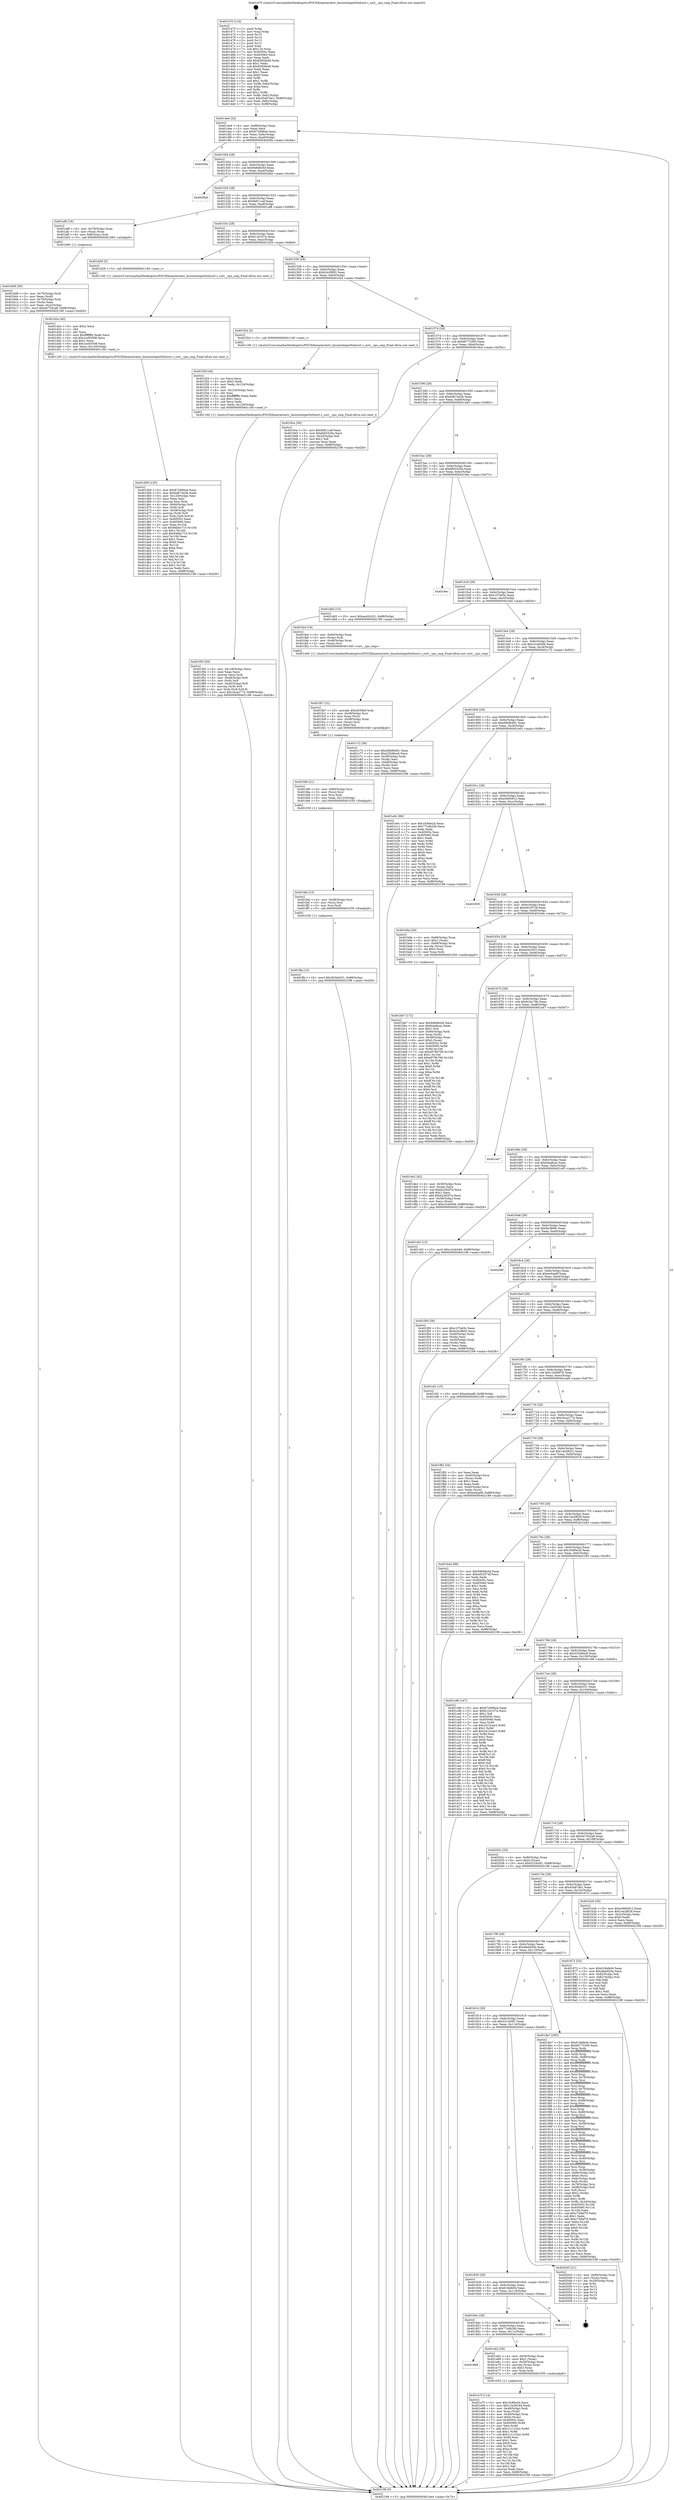 digraph "0x401470" {
  label = "0x401470 (/mnt/c/Users/mathe/Desktop/tcc/POCII/binaries/extr_linuxtoolsperfutilsort.c_sort__cpu_cmp_Final-ollvm.out::main(0))"
  labelloc = "t"
  node[shape=record]

  Entry [label="",width=0.3,height=0.3,shape=circle,fillcolor=black,style=filled]
  "0x4014e4" [label="{
     0x4014e4 [32]\l
     | [instrs]\l
     &nbsp;&nbsp;0x4014e4 \<+6\>: mov -0x88(%rbp),%eax\l
     &nbsp;&nbsp;0x4014ea \<+2\>: mov %eax,%ecx\l
     &nbsp;&nbsp;0x4014ec \<+6\>: sub $0x872896a4,%ecx\l
     &nbsp;&nbsp;0x4014f2 \<+6\>: mov %eax,-0x9c(%rbp)\l
     &nbsp;&nbsp;0x4014f8 \<+6\>: mov %ecx,-0xa0(%rbp)\l
     &nbsp;&nbsp;0x4014fe \<+6\>: je 00000000004020fa \<main+0xc8a\>\l
  }"]
  "0x4020fa" [label="{
     0x4020fa\l
  }", style=dashed]
  "0x401504" [label="{
     0x401504 [28]\l
     | [instrs]\l
     &nbsp;&nbsp;0x401504 \<+5\>: jmp 0000000000401509 \<main+0x99\>\l
     &nbsp;&nbsp;0x401509 \<+6\>: mov -0x9c(%rbp),%eax\l
     &nbsp;&nbsp;0x40150f \<+5\>: sub $0x94848c0d,%eax\l
     &nbsp;&nbsp;0x401514 \<+6\>: mov %eax,-0xa4(%rbp)\l
     &nbsp;&nbsp;0x40151a \<+6\>: je 00000000004020bd \<main+0xc4d\>\l
  }"]
  Exit [label="",width=0.3,height=0.3,shape=circle,fillcolor=black,style=filled,peripheries=2]
  "0x4020bd" [label="{
     0x4020bd\l
  }", style=dashed]
  "0x401520" [label="{
     0x401520 [28]\l
     | [instrs]\l
     &nbsp;&nbsp;0x401520 \<+5\>: jmp 0000000000401525 \<main+0xb5\>\l
     &nbsp;&nbsp;0x401525 \<+6\>: mov -0x9c(%rbp),%eax\l
     &nbsp;&nbsp;0x40152b \<+5\>: sub $0x9df11cef,%eax\l
     &nbsp;&nbsp;0x401530 \<+6\>: mov %eax,-0xa8(%rbp)\l
     &nbsp;&nbsp;0x401536 \<+6\>: je 0000000000401af8 \<main+0x688\>\l
  }"]
  "0x401ffa" [label="{
     0x401ffa [15]\l
     | [instrs]\l
     &nbsp;&nbsp;0x401ffa \<+10\>: movl $0x3b3eb331,-0x88(%rbp)\l
     &nbsp;&nbsp;0x402004 \<+5\>: jmp 0000000000402198 \<main+0xd28\>\l
  }"]
  "0x401af8" [label="{
     0x401af8 [16]\l
     | [instrs]\l
     &nbsp;&nbsp;0x401af8 \<+4\>: mov -0x78(%rbp),%rax\l
     &nbsp;&nbsp;0x401afc \<+3\>: mov (%rax),%rax\l
     &nbsp;&nbsp;0x401aff \<+4\>: mov 0x8(%rax),%rdi\l
     &nbsp;&nbsp;0x401b03 \<+5\>: call 0000000000401060 \<atoi@plt\>\l
     | [calls]\l
     &nbsp;&nbsp;0x401060 \{1\} (unknown)\l
  }"]
  "0x40153c" [label="{
     0x40153c [28]\l
     | [instrs]\l
     &nbsp;&nbsp;0x40153c \<+5\>: jmp 0000000000401541 \<main+0xd1\>\l
     &nbsp;&nbsp;0x401541 \<+6\>: mov -0x9c(%rbp),%eax\l
     &nbsp;&nbsp;0x401547 \<+5\>: sub $0xb12e107a,%eax\l
     &nbsp;&nbsp;0x40154c \<+6\>: mov %eax,-0xac(%rbp)\l
     &nbsp;&nbsp;0x401552 \<+6\>: je 0000000000401d29 \<main+0x8b9\>\l
  }"]
  "0x401feb" [label="{
     0x401feb [15]\l
     | [instrs]\l
     &nbsp;&nbsp;0x401feb \<+4\>: mov -0x48(%rbp),%rsi\l
     &nbsp;&nbsp;0x401fef \<+3\>: mov (%rsi),%rsi\l
     &nbsp;&nbsp;0x401ff2 \<+3\>: mov %rsi,%rdi\l
     &nbsp;&nbsp;0x401ff5 \<+5\>: call 0000000000401030 \<free@plt\>\l
     | [calls]\l
     &nbsp;&nbsp;0x401030 \{1\} (unknown)\l
  }"]
  "0x401d29" [label="{
     0x401d29 [5]\l
     | [instrs]\l
     &nbsp;&nbsp;0x401d29 \<+5\>: call 0000000000401160 \<next_i\>\l
     | [calls]\l
     &nbsp;&nbsp;0x401160 \{1\} (/mnt/c/Users/mathe/Desktop/tcc/POCII/binaries/extr_linuxtoolsperfutilsort.c_sort__cpu_cmp_Final-ollvm.out::next_i)\l
  }"]
  "0x401558" [label="{
     0x401558 [28]\l
     | [instrs]\l
     &nbsp;&nbsp;0x401558 \<+5\>: jmp 000000000040155d \<main+0xed\>\l
     &nbsp;&nbsp;0x40155d \<+6\>: mov -0x9c(%rbp),%eax\l
     &nbsp;&nbsp;0x401563 \<+5\>: sub $0xb2e2f602,%eax\l
     &nbsp;&nbsp;0x401568 \<+6\>: mov %eax,-0xb0(%rbp)\l
     &nbsp;&nbsp;0x40156e \<+6\>: je 0000000000401f24 \<main+0xab4\>\l
  }"]
  "0x401fd6" [label="{
     0x401fd6 [21]\l
     | [instrs]\l
     &nbsp;&nbsp;0x401fd6 \<+4\>: mov -0x60(%rbp),%rsi\l
     &nbsp;&nbsp;0x401fda \<+3\>: mov (%rsi),%rsi\l
     &nbsp;&nbsp;0x401fdd \<+3\>: mov %rsi,%rdi\l
     &nbsp;&nbsp;0x401fe0 \<+6\>: mov %eax,-0x12c(%rbp)\l
     &nbsp;&nbsp;0x401fe6 \<+5\>: call 0000000000401030 \<free@plt\>\l
     | [calls]\l
     &nbsp;&nbsp;0x401030 \{1\} (unknown)\l
  }"]
  "0x401f24" [label="{
     0x401f24 [5]\l
     | [instrs]\l
     &nbsp;&nbsp;0x401f24 \<+5\>: call 0000000000401160 \<next_i\>\l
     | [calls]\l
     &nbsp;&nbsp;0x401160 \{1\} (/mnt/c/Users/mathe/Desktop/tcc/POCII/binaries/extr_linuxtoolsperfutilsort.c_sort__cpu_cmp_Final-ollvm.out::next_i)\l
  }"]
  "0x401574" [label="{
     0x401574 [28]\l
     | [instrs]\l
     &nbsp;&nbsp;0x401574 \<+5\>: jmp 0000000000401579 \<main+0x109\>\l
     &nbsp;&nbsp;0x401579 \<+6\>: mov -0x9c(%rbp),%eax\l
     &nbsp;&nbsp;0x40157f \<+5\>: sub $0xb6773300,%eax\l
     &nbsp;&nbsp;0x401584 \<+6\>: mov %eax,-0xb4(%rbp)\l
     &nbsp;&nbsp;0x40158a \<+6\>: je 00000000004019ce \<main+0x55e\>\l
  }"]
  "0x401fb7" [label="{
     0x401fb7 [31]\l
     | [instrs]\l
     &nbsp;&nbsp;0x401fb7 \<+10\>: movabs $0x4030b6,%rdi\l
     &nbsp;&nbsp;0x401fc1 \<+4\>: mov -0x38(%rbp),%rsi\l
     &nbsp;&nbsp;0x401fc5 \<+3\>: mov %rax,(%rsi)\l
     &nbsp;&nbsp;0x401fc8 \<+4\>: mov -0x38(%rbp),%rax\l
     &nbsp;&nbsp;0x401fcc \<+3\>: mov (%rax),%rsi\l
     &nbsp;&nbsp;0x401fcf \<+2\>: mov $0x0,%al\l
     &nbsp;&nbsp;0x401fd1 \<+5\>: call 0000000000401040 \<printf@plt\>\l
     | [calls]\l
     &nbsp;&nbsp;0x401040 \{1\} (unknown)\l
  }"]
  "0x4019ce" [label="{
     0x4019ce [30]\l
     | [instrs]\l
     &nbsp;&nbsp;0x4019ce \<+5\>: mov $0x9df11cef,%eax\l
     &nbsp;&nbsp;0x4019d3 \<+5\>: mov $0xbf43320a,%ecx\l
     &nbsp;&nbsp;0x4019d8 \<+3\>: mov -0x2d(%rbp),%dl\l
     &nbsp;&nbsp;0x4019db \<+3\>: test $0x1,%dl\l
     &nbsp;&nbsp;0x4019de \<+3\>: cmovne %ecx,%eax\l
     &nbsp;&nbsp;0x4019e1 \<+6\>: mov %eax,-0x88(%rbp)\l
     &nbsp;&nbsp;0x4019e7 \<+5\>: jmp 0000000000402198 \<main+0xd28\>\l
  }"]
  "0x401590" [label="{
     0x401590 [28]\l
     | [instrs]\l
     &nbsp;&nbsp;0x401590 \<+5\>: jmp 0000000000401595 \<main+0x125\>\l
     &nbsp;&nbsp;0x401595 \<+6\>: mov -0x9c(%rbp),%eax\l
     &nbsp;&nbsp;0x40159b \<+5\>: sub $0xbdb74e3b,%eax\l
     &nbsp;&nbsp;0x4015a0 \<+6\>: mov %eax,-0xb8(%rbp)\l
     &nbsp;&nbsp;0x4015a6 \<+6\>: je 0000000000401dd3 \<main+0x963\>\l
  }"]
  "0x401f55" [label="{
     0x401f55 [45]\l
     | [instrs]\l
     &nbsp;&nbsp;0x401f55 \<+6\>: mov -0x128(%rbp),%ecx\l
     &nbsp;&nbsp;0x401f5b \<+3\>: imul %eax,%ecx\l
     &nbsp;&nbsp;0x401f5e \<+3\>: movslq %ecx,%rdi\l
     &nbsp;&nbsp;0x401f61 \<+4\>: mov -0x48(%rbp),%r8\l
     &nbsp;&nbsp;0x401f65 \<+3\>: mov (%r8),%r8\l
     &nbsp;&nbsp;0x401f68 \<+4\>: mov -0x40(%rbp),%r9\l
     &nbsp;&nbsp;0x401f6c \<+3\>: movslq (%r9),%r9\l
     &nbsp;&nbsp;0x401f6f \<+4\>: mov %rdi,(%r8,%r9,8)\l
     &nbsp;&nbsp;0x401f73 \<+10\>: movl $0x1bca2774,-0x88(%rbp)\l
     &nbsp;&nbsp;0x401f7d \<+5\>: jmp 0000000000402198 \<main+0xd28\>\l
  }"]
  "0x401dd3" [label="{
     0x401dd3 [15]\l
     | [instrs]\l
     &nbsp;&nbsp;0x401dd3 \<+10\>: movl $0xee42c021,-0x88(%rbp)\l
     &nbsp;&nbsp;0x401ddd \<+5\>: jmp 0000000000402198 \<main+0xd28\>\l
  }"]
  "0x4015ac" [label="{
     0x4015ac [28]\l
     | [instrs]\l
     &nbsp;&nbsp;0x4015ac \<+5\>: jmp 00000000004015b1 \<main+0x141\>\l
     &nbsp;&nbsp;0x4015b1 \<+6\>: mov -0x9c(%rbp),%eax\l
     &nbsp;&nbsp;0x4015b7 \<+5\>: sub $0xbf43320a,%eax\l
     &nbsp;&nbsp;0x4015bc \<+6\>: mov %eax,-0xbc(%rbp)\l
     &nbsp;&nbsp;0x4015c2 \<+6\>: je 00000000004019ec \<main+0x57c\>\l
  }"]
  "0x401f29" [label="{
     0x401f29 [44]\l
     | [instrs]\l
     &nbsp;&nbsp;0x401f29 \<+2\>: xor %ecx,%ecx\l
     &nbsp;&nbsp;0x401f2b \<+5\>: mov $0x2,%edx\l
     &nbsp;&nbsp;0x401f30 \<+6\>: mov %edx,-0x124(%rbp)\l
     &nbsp;&nbsp;0x401f36 \<+1\>: cltd\l
     &nbsp;&nbsp;0x401f37 \<+6\>: mov -0x124(%rbp),%esi\l
     &nbsp;&nbsp;0x401f3d \<+2\>: idiv %esi\l
     &nbsp;&nbsp;0x401f3f \<+6\>: imul $0xfffffffe,%edx,%edx\l
     &nbsp;&nbsp;0x401f45 \<+3\>: sub $0x1,%ecx\l
     &nbsp;&nbsp;0x401f48 \<+2\>: sub %ecx,%edx\l
     &nbsp;&nbsp;0x401f4a \<+6\>: mov %edx,-0x128(%rbp)\l
     &nbsp;&nbsp;0x401f50 \<+5\>: call 0000000000401160 \<next_i\>\l
     | [calls]\l
     &nbsp;&nbsp;0x401160 \{1\} (/mnt/c/Users/mathe/Desktop/tcc/POCII/binaries/extr_linuxtoolsperfutilsort.c_sort__cpu_cmp_Final-ollvm.out::next_i)\l
  }"]
  "0x4019ec" [label="{
     0x4019ec\l
  }", style=dashed]
  "0x4015c8" [label="{
     0x4015c8 [28]\l
     | [instrs]\l
     &nbsp;&nbsp;0x4015c8 \<+5\>: jmp 00000000004015cd \<main+0x15d\>\l
     &nbsp;&nbsp;0x4015cd \<+6\>: mov -0x9c(%rbp),%eax\l
     &nbsp;&nbsp;0x4015d3 \<+5\>: sub $0xc1f7e63c,%eax\l
     &nbsp;&nbsp;0x4015d8 \<+6\>: mov %eax,-0xc0(%rbp)\l
     &nbsp;&nbsp;0x4015de \<+6\>: je 0000000000401fa4 \<main+0xb34\>\l
  }"]
  "0x401e7f" [label="{
     0x401e7f [114]\l
     | [instrs]\l
     &nbsp;&nbsp;0x401e7f \<+5\>: mov $0x1fc80e2d,%ecx\l
     &nbsp;&nbsp;0x401e84 \<+5\>: mov $0x12a3634d,%edx\l
     &nbsp;&nbsp;0x401e89 \<+4\>: mov -0x48(%rbp),%rdi\l
     &nbsp;&nbsp;0x401e8d \<+3\>: mov %rax,(%rdi)\l
     &nbsp;&nbsp;0x401e90 \<+4\>: mov -0x40(%rbp),%rax\l
     &nbsp;&nbsp;0x401e94 \<+6\>: movl $0x0,(%rax)\l
     &nbsp;&nbsp;0x401e9a \<+7\>: mov 0x40505c,%esi\l
     &nbsp;&nbsp;0x401ea1 \<+8\>: mov 0x405060,%r8d\l
     &nbsp;&nbsp;0x401ea9 \<+3\>: mov %esi,%r9d\l
     &nbsp;&nbsp;0x401eac \<+7\>: add $0x1c1123a2,%r9d\l
     &nbsp;&nbsp;0x401eb3 \<+4\>: sub $0x1,%r9d\l
     &nbsp;&nbsp;0x401eb7 \<+7\>: sub $0x1c1123a2,%r9d\l
     &nbsp;&nbsp;0x401ebe \<+4\>: imul %r9d,%esi\l
     &nbsp;&nbsp;0x401ec2 \<+3\>: and $0x1,%esi\l
     &nbsp;&nbsp;0x401ec5 \<+3\>: cmp $0x0,%esi\l
     &nbsp;&nbsp;0x401ec8 \<+4\>: sete %r10b\l
     &nbsp;&nbsp;0x401ecc \<+4\>: cmp $0xa,%r8d\l
     &nbsp;&nbsp;0x401ed0 \<+4\>: setl %r11b\l
     &nbsp;&nbsp;0x401ed4 \<+3\>: mov %r10b,%bl\l
     &nbsp;&nbsp;0x401ed7 \<+3\>: and %r11b,%bl\l
     &nbsp;&nbsp;0x401eda \<+3\>: xor %r11b,%r10b\l
     &nbsp;&nbsp;0x401edd \<+3\>: or %r10b,%bl\l
     &nbsp;&nbsp;0x401ee0 \<+3\>: test $0x1,%bl\l
     &nbsp;&nbsp;0x401ee3 \<+3\>: cmovne %edx,%ecx\l
     &nbsp;&nbsp;0x401ee6 \<+6\>: mov %ecx,-0x88(%rbp)\l
     &nbsp;&nbsp;0x401eec \<+5\>: jmp 0000000000402198 \<main+0xd28\>\l
  }"]
  "0x401fa4" [label="{
     0x401fa4 [19]\l
     | [instrs]\l
     &nbsp;&nbsp;0x401fa4 \<+4\>: mov -0x60(%rbp),%rax\l
     &nbsp;&nbsp;0x401fa8 \<+3\>: mov (%rax),%rdi\l
     &nbsp;&nbsp;0x401fab \<+4\>: mov -0x48(%rbp),%rax\l
     &nbsp;&nbsp;0x401faf \<+3\>: mov (%rax),%rsi\l
     &nbsp;&nbsp;0x401fb2 \<+5\>: call 0000000000401440 \<sort__cpu_cmp\>\l
     | [calls]\l
     &nbsp;&nbsp;0x401440 \{1\} (/mnt/c/Users/mathe/Desktop/tcc/POCII/binaries/extr_linuxtoolsperfutilsort.c_sort__cpu_cmp_Final-ollvm.out::sort__cpu_cmp)\l
  }"]
  "0x4015e4" [label="{
     0x4015e4 [28]\l
     | [instrs]\l
     &nbsp;&nbsp;0x4015e4 \<+5\>: jmp 00000000004015e9 \<main+0x179\>\l
     &nbsp;&nbsp;0x4015e9 \<+6\>: mov -0x9c(%rbp),%eax\l
     &nbsp;&nbsp;0x4015ef \<+5\>: sub $0xc2cdc0d4,%eax\l
     &nbsp;&nbsp;0x4015f4 \<+6\>: mov %eax,-0xc4(%rbp)\l
     &nbsp;&nbsp;0x4015fa \<+6\>: je 0000000000401c72 \<main+0x802\>\l
  }"]
  "0x401868" [label="{
     0x401868\l
  }", style=dashed]
  "0x401c72" [label="{
     0x401c72 [36]\l
     | [instrs]\l
     &nbsp;&nbsp;0x401c72 \<+5\>: mov $0xd0b9b491,%eax\l
     &nbsp;&nbsp;0x401c77 \<+5\>: mov $0x225d9ac8,%ecx\l
     &nbsp;&nbsp;0x401c7c \<+4\>: mov -0x58(%rbp),%rdx\l
     &nbsp;&nbsp;0x401c80 \<+2\>: mov (%rdx),%esi\l
     &nbsp;&nbsp;0x401c82 \<+4\>: mov -0x68(%rbp),%rdx\l
     &nbsp;&nbsp;0x401c86 \<+2\>: cmp (%rdx),%esi\l
     &nbsp;&nbsp;0x401c88 \<+3\>: cmovl %ecx,%eax\l
     &nbsp;&nbsp;0x401c8b \<+6\>: mov %eax,-0x88(%rbp)\l
     &nbsp;&nbsp;0x401c91 \<+5\>: jmp 0000000000402198 \<main+0xd28\>\l
  }"]
  "0x401600" [label="{
     0x401600 [28]\l
     | [instrs]\l
     &nbsp;&nbsp;0x401600 \<+5\>: jmp 0000000000401605 \<main+0x195\>\l
     &nbsp;&nbsp;0x401605 \<+6\>: mov -0x9c(%rbp),%eax\l
     &nbsp;&nbsp;0x40160b \<+5\>: sub $0xd0b9b491,%eax\l
     &nbsp;&nbsp;0x401610 \<+6\>: mov %eax,-0xc8(%rbp)\l
     &nbsp;&nbsp;0x401616 \<+6\>: je 0000000000401e0c \<main+0x99c\>\l
  }"]
  "0x401e62" [label="{
     0x401e62 [29]\l
     | [instrs]\l
     &nbsp;&nbsp;0x401e62 \<+4\>: mov -0x50(%rbp),%rax\l
     &nbsp;&nbsp;0x401e66 \<+6\>: movl $0x1,(%rax)\l
     &nbsp;&nbsp;0x401e6c \<+4\>: mov -0x50(%rbp),%rax\l
     &nbsp;&nbsp;0x401e70 \<+3\>: movslq (%rax),%rax\l
     &nbsp;&nbsp;0x401e73 \<+4\>: shl $0x3,%rax\l
     &nbsp;&nbsp;0x401e77 \<+3\>: mov %rax,%rdi\l
     &nbsp;&nbsp;0x401e7a \<+5\>: call 0000000000401050 \<malloc@plt\>\l
     | [calls]\l
     &nbsp;&nbsp;0x401050 \{1\} (unknown)\l
  }"]
  "0x401e0c" [label="{
     0x401e0c [86]\l
     | [instrs]\l
     &nbsp;&nbsp;0x401e0c \<+5\>: mov $0x1fc80e2d,%eax\l
     &nbsp;&nbsp;0x401e11 \<+5\>: mov $0x77cdb240,%ecx\l
     &nbsp;&nbsp;0x401e16 \<+2\>: xor %edx,%edx\l
     &nbsp;&nbsp;0x401e18 \<+7\>: mov 0x40505c,%esi\l
     &nbsp;&nbsp;0x401e1f \<+7\>: mov 0x405060,%edi\l
     &nbsp;&nbsp;0x401e26 \<+3\>: sub $0x1,%edx\l
     &nbsp;&nbsp;0x401e29 \<+3\>: mov %esi,%r8d\l
     &nbsp;&nbsp;0x401e2c \<+3\>: add %edx,%r8d\l
     &nbsp;&nbsp;0x401e2f \<+4\>: imul %r8d,%esi\l
     &nbsp;&nbsp;0x401e33 \<+3\>: and $0x1,%esi\l
     &nbsp;&nbsp;0x401e36 \<+3\>: cmp $0x0,%esi\l
     &nbsp;&nbsp;0x401e39 \<+4\>: sete %r9b\l
     &nbsp;&nbsp;0x401e3d \<+3\>: cmp $0xa,%edi\l
     &nbsp;&nbsp;0x401e40 \<+4\>: setl %r10b\l
     &nbsp;&nbsp;0x401e44 \<+3\>: mov %r9b,%r11b\l
     &nbsp;&nbsp;0x401e47 \<+3\>: and %r10b,%r11b\l
     &nbsp;&nbsp;0x401e4a \<+3\>: xor %r10b,%r9b\l
     &nbsp;&nbsp;0x401e4d \<+3\>: or %r9b,%r11b\l
     &nbsp;&nbsp;0x401e50 \<+4\>: test $0x1,%r11b\l
     &nbsp;&nbsp;0x401e54 \<+3\>: cmovne %ecx,%eax\l
     &nbsp;&nbsp;0x401e57 \<+6\>: mov %eax,-0x88(%rbp)\l
     &nbsp;&nbsp;0x401e5d \<+5\>: jmp 0000000000402198 \<main+0xd28\>\l
  }"]
  "0x40161c" [label="{
     0x40161c [28]\l
     | [instrs]\l
     &nbsp;&nbsp;0x40161c \<+5\>: jmp 0000000000401621 \<main+0x1b1\>\l
     &nbsp;&nbsp;0x401621 \<+6\>: mov -0x9c(%rbp),%eax\l
     &nbsp;&nbsp;0x401627 \<+5\>: sub $0xe3660912,%eax\l
     &nbsp;&nbsp;0x40162c \<+6\>: mov %eax,-0xcc(%rbp)\l
     &nbsp;&nbsp;0x401632 \<+6\>: je 0000000000402009 \<main+0xb99\>\l
  }"]
  "0x40184c" [label="{
     0x40184c [28]\l
     | [instrs]\l
     &nbsp;&nbsp;0x40184c \<+5\>: jmp 0000000000401851 \<main+0x3e1\>\l
     &nbsp;&nbsp;0x401851 \<+6\>: mov -0x9c(%rbp),%eax\l
     &nbsp;&nbsp;0x401857 \<+5\>: sub $0x77cdb240,%eax\l
     &nbsp;&nbsp;0x40185c \<+6\>: mov %eax,-0x11c(%rbp)\l
     &nbsp;&nbsp;0x401862 \<+6\>: je 0000000000401e62 \<main+0x9f2\>\l
  }"]
  "0x402009" [label="{
     0x402009\l
  }", style=dashed]
  "0x401638" [label="{
     0x401638 [28]\l
     | [instrs]\l
     &nbsp;&nbsp;0x401638 \<+5\>: jmp 000000000040163d \<main+0x1cd\>\l
     &nbsp;&nbsp;0x40163d \<+6\>: mov -0x9c(%rbp),%eax\l
     &nbsp;&nbsp;0x401643 \<+5\>: sub $0xe923574f,%eax\l
     &nbsp;&nbsp;0x401648 \<+6\>: mov %eax,-0xd0(%rbp)\l
     &nbsp;&nbsp;0x40164e \<+6\>: je 0000000000401b9a \<main+0x72a\>\l
  }"]
  "0x40205a" [label="{
     0x40205a\l
  }", style=dashed]
  "0x401b9a" [label="{
     0x401b9a [29]\l
     | [instrs]\l
     &nbsp;&nbsp;0x401b9a \<+4\>: mov -0x68(%rbp),%rax\l
     &nbsp;&nbsp;0x401b9e \<+6\>: movl $0x1,(%rax)\l
     &nbsp;&nbsp;0x401ba4 \<+4\>: mov -0x68(%rbp),%rax\l
     &nbsp;&nbsp;0x401ba8 \<+3\>: movslq (%rax),%rax\l
     &nbsp;&nbsp;0x401bab \<+4\>: shl $0x3,%rax\l
     &nbsp;&nbsp;0x401baf \<+3\>: mov %rax,%rdi\l
     &nbsp;&nbsp;0x401bb2 \<+5\>: call 0000000000401050 \<malloc@plt\>\l
     | [calls]\l
     &nbsp;&nbsp;0x401050 \{1\} (unknown)\l
  }"]
  "0x401654" [label="{
     0x401654 [28]\l
     | [instrs]\l
     &nbsp;&nbsp;0x401654 \<+5\>: jmp 0000000000401659 \<main+0x1e9\>\l
     &nbsp;&nbsp;0x401659 \<+6\>: mov -0x9c(%rbp),%eax\l
     &nbsp;&nbsp;0x40165f \<+5\>: sub $0xee42c021,%eax\l
     &nbsp;&nbsp;0x401664 \<+6\>: mov %eax,-0xd4(%rbp)\l
     &nbsp;&nbsp;0x40166a \<+6\>: je 0000000000401de2 \<main+0x972\>\l
  }"]
  "0x401830" [label="{
     0x401830 [28]\l
     | [instrs]\l
     &nbsp;&nbsp;0x401830 \<+5\>: jmp 0000000000401835 \<main+0x3c5\>\l
     &nbsp;&nbsp;0x401835 \<+6\>: mov -0x9c(%rbp),%eax\l
     &nbsp;&nbsp;0x40183b \<+5\>: sub $0x618efe04,%eax\l
     &nbsp;&nbsp;0x401840 \<+6\>: mov %eax,-0x118(%rbp)\l
     &nbsp;&nbsp;0x401846 \<+6\>: je 000000000040205a \<main+0xbea\>\l
  }"]
  "0x401de2" [label="{
     0x401de2 [42]\l
     | [instrs]\l
     &nbsp;&nbsp;0x401de2 \<+4\>: mov -0x58(%rbp),%rax\l
     &nbsp;&nbsp;0x401de6 \<+2\>: mov (%rax),%ecx\l
     &nbsp;&nbsp;0x401de8 \<+6\>: sub $0xb2282f7a,%ecx\l
     &nbsp;&nbsp;0x401dee \<+3\>: add $0x1,%ecx\l
     &nbsp;&nbsp;0x401df1 \<+6\>: add $0xb2282f7a,%ecx\l
     &nbsp;&nbsp;0x401df7 \<+4\>: mov -0x58(%rbp),%rax\l
     &nbsp;&nbsp;0x401dfb \<+2\>: mov %ecx,(%rax)\l
     &nbsp;&nbsp;0x401dfd \<+10\>: movl $0xc2cdc0d4,-0x88(%rbp)\l
     &nbsp;&nbsp;0x401e07 \<+5\>: jmp 0000000000402198 \<main+0xd28\>\l
  }"]
  "0x401670" [label="{
     0x401670 [28]\l
     | [instrs]\l
     &nbsp;&nbsp;0x401670 \<+5\>: jmp 0000000000401675 \<main+0x205\>\l
     &nbsp;&nbsp;0x401675 \<+6\>: mov -0x9c(%rbp),%eax\l
     &nbsp;&nbsp;0x40167b \<+5\>: sub $0xfc2ec79a,%eax\l
     &nbsp;&nbsp;0x401680 \<+6\>: mov %eax,-0xd8(%rbp)\l
     &nbsp;&nbsp;0x401686 \<+6\>: je 0000000000401a47 \<main+0x5d7\>\l
  }"]
  "0x402045" [label="{
     0x402045 [21]\l
     | [instrs]\l
     &nbsp;&nbsp;0x402045 \<+4\>: mov -0x80(%rbp),%rax\l
     &nbsp;&nbsp;0x402049 \<+2\>: mov (%rax),%eax\l
     &nbsp;&nbsp;0x40204b \<+4\>: lea -0x28(%rbp),%rsp\l
     &nbsp;&nbsp;0x40204f \<+1\>: pop %rbx\l
     &nbsp;&nbsp;0x402050 \<+2\>: pop %r12\l
     &nbsp;&nbsp;0x402052 \<+2\>: pop %r13\l
     &nbsp;&nbsp;0x402054 \<+2\>: pop %r14\l
     &nbsp;&nbsp;0x402056 \<+2\>: pop %r15\l
     &nbsp;&nbsp;0x402058 \<+1\>: pop %rbp\l
     &nbsp;&nbsp;0x402059 \<+1\>: ret\l
  }"]
  "0x401a47" [label="{
     0x401a47\l
  }", style=dashed]
  "0x40168c" [label="{
     0x40168c [28]\l
     | [instrs]\l
     &nbsp;&nbsp;0x40168c \<+5\>: jmp 0000000000401691 \<main+0x221\>\l
     &nbsp;&nbsp;0x401691 \<+6\>: mov -0x9c(%rbp),%eax\l
     &nbsp;&nbsp;0x401697 \<+5\>: sub $0xfcba8cac,%eax\l
     &nbsp;&nbsp;0x40169c \<+6\>: mov %eax,-0xdc(%rbp)\l
     &nbsp;&nbsp;0x4016a2 \<+6\>: je 0000000000401c63 \<main+0x7f3\>\l
  }"]
  "0x401d56" [label="{
     0x401d56 [125]\l
     | [instrs]\l
     &nbsp;&nbsp;0x401d56 \<+5\>: mov $0x872896a4,%ecx\l
     &nbsp;&nbsp;0x401d5b \<+5\>: mov $0xbdb74e3b,%edx\l
     &nbsp;&nbsp;0x401d60 \<+6\>: mov -0x120(%rbp),%esi\l
     &nbsp;&nbsp;0x401d66 \<+3\>: imul %eax,%esi\l
     &nbsp;&nbsp;0x401d69 \<+3\>: movslq %esi,%rdi\l
     &nbsp;&nbsp;0x401d6c \<+4\>: mov -0x60(%rbp),%r8\l
     &nbsp;&nbsp;0x401d70 \<+3\>: mov (%r8),%r8\l
     &nbsp;&nbsp;0x401d73 \<+4\>: mov -0x58(%rbp),%r9\l
     &nbsp;&nbsp;0x401d77 \<+3\>: movslq (%r9),%r9\l
     &nbsp;&nbsp;0x401d7a \<+4\>: mov %rdi,(%r8,%r9,8)\l
     &nbsp;&nbsp;0x401d7e \<+7\>: mov 0x40505c,%eax\l
     &nbsp;&nbsp;0x401d85 \<+7\>: mov 0x405060,%esi\l
     &nbsp;&nbsp;0x401d8c \<+3\>: mov %eax,%r10d\l
     &nbsp;&nbsp;0x401d8f \<+7\>: sub $0x94bbc715,%r10d\l
     &nbsp;&nbsp;0x401d96 \<+4\>: sub $0x1,%r10d\l
     &nbsp;&nbsp;0x401d9a \<+7\>: add $0x94bbc715,%r10d\l
     &nbsp;&nbsp;0x401da1 \<+4\>: imul %r10d,%eax\l
     &nbsp;&nbsp;0x401da5 \<+3\>: and $0x1,%eax\l
     &nbsp;&nbsp;0x401da8 \<+3\>: cmp $0x0,%eax\l
     &nbsp;&nbsp;0x401dab \<+4\>: sete %r11b\l
     &nbsp;&nbsp;0x401daf \<+3\>: cmp $0xa,%esi\l
     &nbsp;&nbsp;0x401db2 \<+3\>: setl %bl\l
     &nbsp;&nbsp;0x401db5 \<+3\>: mov %r11b,%r14b\l
     &nbsp;&nbsp;0x401db8 \<+3\>: and %bl,%r14b\l
     &nbsp;&nbsp;0x401dbb \<+3\>: xor %bl,%r11b\l
     &nbsp;&nbsp;0x401dbe \<+3\>: or %r11b,%r14b\l
     &nbsp;&nbsp;0x401dc1 \<+4\>: test $0x1,%r14b\l
     &nbsp;&nbsp;0x401dc5 \<+3\>: cmovne %edx,%ecx\l
     &nbsp;&nbsp;0x401dc8 \<+6\>: mov %ecx,-0x88(%rbp)\l
     &nbsp;&nbsp;0x401dce \<+5\>: jmp 0000000000402198 \<main+0xd28\>\l
  }"]
  "0x401c63" [label="{
     0x401c63 [15]\l
     | [instrs]\l
     &nbsp;&nbsp;0x401c63 \<+10\>: movl $0xc2cdc0d4,-0x88(%rbp)\l
     &nbsp;&nbsp;0x401c6d \<+5\>: jmp 0000000000402198 \<main+0xd28\>\l
  }"]
  "0x4016a8" [label="{
     0x4016a8 [28]\l
     | [instrs]\l
     &nbsp;&nbsp;0x4016a8 \<+5\>: jmp 00000000004016ad \<main+0x23d\>\l
     &nbsp;&nbsp;0x4016ad \<+6\>: mov -0x9c(%rbp),%eax\l
     &nbsp;&nbsp;0x4016b3 \<+5\>: sub $0x9e3868c,%eax\l
     &nbsp;&nbsp;0x4016b8 \<+6\>: mov %eax,-0xe0(%rbp)\l
     &nbsp;&nbsp;0x4016be \<+6\>: je 000000000040209f \<main+0xc2f\>\l
  }"]
  "0x401d2e" [label="{
     0x401d2e [40]\l
     | [instrs]\l
     &nbsp;&nbsp;0x401d2e \<+5\>: mov $0x2,%ecx\l
     &nbsp;&nbsp;0x401d33 \<+1\>: cltd\l
     &nbsp;&nbsp;0x401d34 \<+2\>: idiv %ecx\l
     &nbsp;&nbsp;0x401d36 \<+6\>: imul $0xfffffffe,%edx,%ecx\l
     &nbsp;&nbsp;0x401d3c \<+6\>: sub $0x1ec83508,%ecx\l
     &nbsp;&nbsp;0x401d42 \<+3\>: add $0x1,%ecx\l
     &nbsp;&nbsp;0x401d45 \<+6\>: add $0x1ec83508,%ecx\l
     &nbsp;&nbsp;0x401d4b \<+6\>: mov %ecx,-0x120(%rbp)\l
     &nbsp;&nbsp;0x401d51 \<+5\>: call 0000000000401160 \<next_i\>\l
     | [calls]\l
     &nbsp;&nbsp;0x401160 \{1\} (/mnt/c/Users/mathe/Desktop/tcc/POCII/binaries/extr_linuxtoolsperfutilsort.c_sort__cpu_cmp_Final-ollvm.out::next_i)\l
  }"]
  "0x40209f" [label="{
     0x40209f\l
  }", style=dashed]
  "0x4016c4" [label="{
     0x4016c4 [28]\l
     | [instrs]\l
     &nbsp;&nbsp;0x4016c4 \<+5\>: jmp 00000000004016c9 \<main+0x259\>\l
     &nbsp;&nbsp;0x4016c9 \<+6\>: mov -0x9c(%rbp),%eax\l
     &nbsp;&nbsp;0x4016cf \<+5\>: sub $0xee4aa8f,%eax\l
     &nbsp;&nbsp;0x4016d4 \<+6\>: mov %eax,-0xe4(%rbp)\l
     &nbsp;&nbsp;0x4016da \<+6\>: je 0000000000401f00 \<main+0xa90\>\l
  }"]
  "0x401bb7" [label="{
     0x401bb7 [172]\l
     | [instrs]\l
     &nbsp;&nbsp;0x401bb7 \<+5\>: mov $0x94848c0d,%ecx\l
     &nbsp;&nbsp;0x401bbc \<+5\>: mov $0xfcba8cac,%edx\l
     &nbsp;&nbsp;0x401bc1 \<+3\>: mov $0x1,%sil\l
     &nbsp;&nbsp;0x401bc4 \<+4\>: mov -0x60(%rbp),%rdi\l
     &nbsp;&nbsp;0x401bc8 \<+3\>: mov %rax,(%rdi)\l
     &nbsp;&nbsp;0x401bcb \<+4\>: mov -0x58(%rbp),%rax\l
     &nbsp;&nbsp;0x401bcf \<+6\>: movl $0x0,(%rax)\l
     &nbsp;&nbsp;0x401bd5 \<+8\>: mov 0x40505c,%r8d\l
     &nbsp;&nbsp;0x401bdd \<+8\>: mov 0x405060,%r9d\l
     &nbsp;&nbsp;0x401be5 \<+3\>: mov %r8d,%r10d\l
     &nbsp;&nbsp;0x401be8 \<+7\>: sub $0xe979b706,%r10d\l
     &nbsp;&nbsp;0x401bef \<+4\>: sub $0x1,%r10d\l
     &nbsp;&nbsp;0x401bf3 \<+7\>: add $0xe979b706,%r10d\l
     &nbsp;&nbsp;0x401bfa \<+4\>: imul %r10d,%r8d\l
     &nbsp;&nbsp;0x401bfe \<+4\>: and $0x1,%r8d\l
     &nbsp;&nbsp;0x401c02 \<+4\>: cmp $0x0,%r8d\l
     &nbsp;&nbsp;0x401c06 \<+4\>: sete %r11b\l
     &nbsp;&nbsp;0x401c0a \<+4\>: cmp $0xa,%r9d\l
     &nbsp;&nbsp;0x401c0e \<+3\>: setl %bl\l
     &nbsp;&nbsp;0x401c11 \<+3\>: mov %r11b,%r14b\l
     &nbsp;&nbsp;0x401c14 \<+4\>: xor $0xff,%r14b\l
     &nbsp;&nbsp;0x401c18 \<+3\>: mov %bl,%r15b\l
     &nbsp;&nbsp;0x401c1b \<+4\>: xor $0xff,%r15b\l
     &nbsp;&nbsp;0x401c1f \<+4\>: xor $0x0,%sil\l
     &nbsp;&nbsp;0x401c23 \<+3\>: mov %r14b,%r12b\l
     &nbsp;&nbsp;0x401c26 \<+4\>: and $0x0,%r12b\l
     &nbsp;&nbsp;0x401c2a \<+3\>: and %sil,%r11b\l
     &nbsp;&nbsp;0x401c2d \<+3\>: mov %r15b,%r13b\l
     &nbsp;&nbsp;0x401c30 \<+4\>: and $0x0,%r13b\l
     &nbsp;&nbsp;0x401c34 \<+3\>: and %sil,%bl\l
     &nbsp;&nbsp;0x401c37 \<+3\>: or %r11b,%r12b\l
     &nbsp;&nbsp;0x401c3a \<+3\>: or %bl,%r13b\l
     &nbsp;&nbsp;0x401c3d \<+3\>: xor %r13b,%r12b\l
     &nbsp;&nbsp;0x401c40 \<+3\>: or %r15b,%r14b\l
     &nbsp;&nbsp;0x401c43 \<+4\>: xor $0xff,%r14b\l
     &nbsp;&nbsp;0x401c47 \<+4\>: or $0x0,%sil\l
     &nbsp;&nbsp;0x401c4b \<+3\>: and %sil,%r14b\l
     &nbsp;&nbsp;0x401c4e \<+3\>: or %r14b,%r12b\l
     &nbsp;&nbsp;0x401c51 \<+4\>: test $0x1,%r12b\l
     &nbsp;&nbsp;0x401c55 \<+3\>: cmovne %edx,%ecx\l
     &nbsp;&nbsp;0x401c58 \<+6\>: mov %ecx,-0x88(%rbp)\l
     &nbsp;&nbsp;0x401c5e \<+5\>: jmp 0000000000402198 \<main+0xd28\>\l
  }"]
  "0x401f00" [label="{
     0x401f00 [36]\l
     | [instrs]\l
     &nbsp;&nbsp;0x401f00 \<+5\>: mov $0xc1f7e63c,%eax\l
     &nbsp;&nbsp;0x401f05 \<+5\>: mov $0xb2e2f602,%ecx\l
     &nbsp;&nbsp;0x401f0a \<+4\>: mov -0x40(%rbp),%rdx\l
     &nbsp;&nbsp;0x401f0e \<+2\>: mov (%rdx),%esi\l
     &nbsp;&nbsp;0x401f10 \<+4\>: mov -0x50(%rbp),%rdx\l
     &nbsp;&nbsp;0x401f14 \<+2\>: cmp (%rdx),%esi\l
     &nbsp;&nbsp;0x401f16 \<+3\>: cmovl %ecx,%eax\l
     &nbsp;&nbsp;0x401f19 \<+6\>: mov %eax,-0x88(%rbp)\l
     &nbsp;&nbsp;0x401f1f \<+5\>: jmp 0000000000402198 \<main+0xd28\>\l
  }"]
  "0x4016e0" [label="{
     0x4016e0 [28]\l
     | [instrs]\l
     &nbsp;&nbsp;0x4016e0 \<+5\>: jmp 00000000004016e5 \<main+0x275\>\l
     &nbsp;&nbsp;0x4016e5 \<+6\>: mov -0x9c(%rbp),%eax\l
     &nbsp;&nbsp;0x4016eb \<+5\>: sub $0x12a3634d,%eax\l
     &nbsp;&nbsp;0x4016f0 \<+6\>: mov %eax,-0xe8(%rbp)\l
     &nbsp;&nbsp;0x4016f6 \<+6\>: je 0000000000401ef1 \<main+0xa81\>\l
  }"]
  "0x401b08" [label="{
     0x401b08 [30]\l
     | [instrs]\l
     &nbsp;&nbsp;0x401b08 \<+4\>: mov -0x70(%rbp),%rdi\l
     &nbsp;&nbsp;0x401b0c \<+2\>: mov %eax,(%rdi)\l
     &nbsp;&nbsp;0x401b0e \<+4\>: mov -0x70(%rbp),%rdi\l
     &nbsp;&nbsp;0x401b12 \<+2\>: mov (%rdi),%eax\l
     &nbsp;&nbsp;0x401b14 \<+3\>: mov %eax,-0x2c(%rbp)\l
     &nbsp;&nbsp;0x401b17 \<+10\>: movl $0x447542a8,-0x88(%rbp)\l
     &nbsp;&nbsp;0x401b21 \<+5\>: jmp 0000000000402198 \<main+0xd28\>\l
  }"]
  "0x401ef1" [label="{
     0x401ef1 [15]\l
     | [instrs]\l
     &nbsp;&nbsp;0x401ef1 \<+10\>: movl $0xee4aa8f,-0x88(%rbp)\l
     &nbsp;&nbsp;0x401efb \<+5\>: jmp 0000000000402198 \<main+0xd28\>\l
  }"]
  "0x4016fc" [label="{
     0x4016fc [28]\l
     | [instrs]\l
     &nbsp;&nbsp;0x4016fc \<+5\>: jmp 0000000000401701 \<main+0x291\>\l
     &nbsp;&nbsp;0x401701 \<+6\>: mov -0x9c(%rbp),%eax\l
     &nbsp;&nbsp;0x401707 \<+5\>: sub $0x12d5897b,%eax\l
     &nbsp;&nbsp;0x40170c \<+6\>: mov %eax,-0xec(%rbp)\l
     &nbsp;&nbsp;0x401712 \<+6\>: je 0000000000401ae9 \<main+0x679\>\l
  }"]
  "0x401814" [label="{
     0x401814 [28]\l
     | [instrs]\l
     &nbsp;&nbsp;0x401814 \<+5\>: jmp 0000000000401819 \<main+0x3a9\>\l
     &nbsp;&nbsp;0x401819 \<+6\>: mov -0x9c(%rbp),%eax\l
     &nbsp;&nbsp;0x40181f \<+5\>: sub $0x5210c0f1,%eax\l
     &nbsp;&nbsp;0x401824 \<+6\>: mov %eax,-0x114(%rbp)\l
     &nbsp;&nbsp;0x40182a \<+6\>: je 0000000000402045 \<main+0xbd5\>\l
  }"]
  "0x401ae9" [label="{
     0x401ae9\l
  }", style=dashed]
  "0x401718" [label="{
     0x401718 [28]\l
     | [instrs]\l
     &nbsp;&nbsp;0x401718 \<+5\>: jmp 000000000040171d \<main+0x2ad\>\l
     &nbsp;&nbsp;0x40171d \<+6\>: mov -0x9c(%rbp),%eax\l
     &nbsp;&nbsp;0x401723 \<+5\>: sub $0x1bca2774,%eax\l
     &nbsp;&nbsp;0x401728 \<+6\>: mov %eax,-0xf0(%rbp)\l
     &nbsp;&nbsp;0x40172e \<+6\>: je 0000000000401f82 \<main+0xb12\>\l
  }"]
  "0x4018a7" [label="{
     0x4018a7 [295]\l
     | [instrs]\l
     &nbsp;&nbsp;0x4018a7 \<+5\>: mov $0x618efe04,%eax\l
     &nbsp;&nbsp;0x4018ac \<+5\>: mov $0xb6773300,%ecx\l
     &nbsp;&nbsp;0x4018b1 \<+3\>: mov %rsp,%rdx\l
     &nbsp;&nbsp;0x4018b4 \<+4\>: add $0xfffffffffffffff0,%rdx\l
     &nbsp;&nbsp;0x4018b8 \<+3\>: mov %rdx,%rsp\l
     &nbsp;&nbsp;0x4018bb \<+4\>: mov %rdx,-0x80(%rbp)\l
     &nbsp;&nbsp;0x4018bf \<+3\>: mov %rsp,%rdx\l
     &nbsp;&nbsp;0x4018c2 \<+4\>: add $0xfffffffffffffff0,%rdx\l
     &nbsp;&nbsp;0x4018c6 \<+3\>: mov %rdx,%rsp\l
     &nbsp;&nbsp;0x4018c9 \<+3\>: mov %rsp,%rsi\l
     &nbsp;&nbsp;0x4018cc \<+4\>: add $0xfffffffffffffff0,%rsi\l
     &nbsp;&nbsp;0x4018d0 \<+3\>: mov %rsi,%rsp\l
     &nbsp;&nbsp;0x4018d3 \<+4\>: mov %rsi,-0x78(%rbp)\l
     &nbsp;&nbsp;0x4018d7 \<+3\>: mov %rsp,%rsi\l
     &nbsp;&nbsp;0x4018da \<+4\>: add $0xfffffffffffffff0,%rsi\l
     &nbsp;&nbsp;0x4018de \<+3\>: mov %rsi,%rsp\l
     &nbsp;&nbsp;0x4018e1 \<+4\>: mov %rsi,-0x70(%rbp)\l
     &nbsp;&nbsp;0x4018e5 \<+3\>: mov %rsp,%rsi\l
     &nbsp;&nbsp;0x4018e8 \<+4\>: add $0xfffffffffffffff0,%rsi\l
     &nbsp;&nbsp;0x4018ec \<+3\>: mov %rsi,%rsp\l
     &nbsp;&nbsp;0x4018ef \<+4\>: mov %rsi,-0x68(%rbp)\l
     &nbsp;&nbsp;0x4018f3 \<+3\>: mov %rsp,%rsi\l
     &nbsp;&nbsp;0x4018f6 \<+4\>: add $0xfffffffffffffff0,%rsi\l
     &nbsp;&nbsp;0x4018fa \<+3\>: mov %rsi,%rsp\l
     &nbsp;&nbsp;0x4018fd \<+4\>: mov %rsi,-0x60(%rbp)\l
     &nbsp;&nbsp;0x401901 \<+3\>: mov %rsp,%rsi\l
     &nbsp;&nbsp;0x401904 \<+4\>: add $0xfffffffffffffff0,%rsi\l
     &nbsp;&nbsp;0x401908 \<+3\>: mov %rsi,%rsp\l
     &nbsp;&nbsp;0x40190b \<+4\>: mov %rsi,-0x58(%rbp)\l
     &nbsp;&nbsp;0x40190f \<+3\>: mov %rsp,%rsi\l
     &nbsp;&nbsp;0x401912 \<+4\>: add $0xfffffffffffffff0,%rsi\l
     &nbsp;&nbsp;0x401916 \<+3\>: mov %rsi,%rsp\l
     &nbsp;&nbsp;0x401919 \<+4\>: mov %rsi,-0x50(%rbp)\l
     &nbsp;&nbsp;0x40191d \<+3\>: mov %rsp,%rsi\l
     &nbsp;&nbsp;0x401920 \<+4\>: add $0xfffffffffffffff0,%rsi\l
     &nbsp;&nbsp;0x401924 \<+3\>: mov %rsi,%rsp\l
     &nbsp;&nbsp;0x401927 \<+4\>: mov %rsi,-0x48(%rbp)\l
     &nbsp;&nbsp;0x40192b \<+3\>: mov %rsp,%rsi\l
     &nbsp;&nbsp;0x40192e \<+4\>: add $0xfffffffffffffff0,%rsi\l
     &nbsp;&nbsp;0x401932 \<+3\>: mov %rsi,%rsp\l
     &nbsp;&nbsp;0x401935 \<+4\>: mov %rsi,-0x40(%rbp)\l
     &nbsp;&nbsp;0x401939 \<+3\>: mov %rsp,%rsi\l
     &nbsp;&nbsp;0x40193c \<+4\>: add $0xfffffffffffffff0,%rsi\l
     &nbsp;&nbsp;0x401940 \<+3\>: mov %rsi,%rsp\l
     &nbsp;&nbsp;0x401943 \<+4\>: mov %rsi,-0x38(%rbp)\l
     &nbsp;&nbsp;0x401947 \<+4\>: mov -0x80(%rbp),%rsi\l
     &nbsp;&nbsp;0x40194b \<+6\>: movl $0x0,(%rsi)\l
     &nbsp;&nbsp;0x401951 \<+6\>: mov -0x8c(%rbp),%edi\l
     &nbsp;&nbsp;0x401957 \<+2\>: mov %edi,(%rdx)\l
     &nbsp;&nbsp;0x401959 \<+4\>: mov -0x78(%rbp),%rsi\l
     &nbsp;&nbsp;0x40195d \<+7\>: mov -0x98(%rbp),%r8\l
     &nbsp;&nbsp;0x401964 \<+3\>: mov %r8,(%rsi)\l
     &nbsp;&nbsp;0x401967 \<+3\>: cmpl $0x2,(%rdx)\l
     &nbsp;&nbsp;0x40196a \<+4\>: setne %r9b\l
     &nbsp;&nbsp;0x40196e \<+4\>: and $0x1,%r9b\l
     &nbsp;&nbsp;0x401972 \<+4\>: mov %r9b,-0x2d(%rbp)\l
     &nbsp;&nbsp;0x401976 \<+8\>: mov 0x40505c,%r10d\l
     &nbsp;&nbsp;0x40197e \<+8\>: mov 0x405060,%r11d\l
     &nbsp;&nbsp;0x401986 \<+3\>: mov %r10d,%ebx\l
     &nbsp;&nbsp;0x401989 \<+6\>: sub $0xc749af79,%ebx\l
     &nbsp;&nbsp;0x40198f \<+3\>: sub $0x1,%ebx\l
     &nbsp;&nbsp;0x401992 \<+6\>: add $0xc749af79,%ebx\l
     &nbsp;&nbsp;0x401998 \<+4\>: imul %ebx,%r10d\l
     &nbsp;&nbsp;0x40199c \<+4\>: and $0x1,%r10d\l
     &nbsp;&nbsp;0x4019a0 \<+4\>: cmp $0x0,%r10d\l
     &nbsp;&nbsp;0x4019a4 \<+4\>: sete %r9b\l
     &nbsp;&nbsp;0x4019a8 \<+4\>: cmp $0xa,%r11d\l
     &nbsp;&nbsp;0x4019ac \<+4\>: setl %r14b\l
     &nbsp;&nbsp;0x4019b0 \<+3\>: mov %r9b,%r15b\l
     &nbsp;&nbsp;0x4019b3 \<+3\>: and %r14b,%r15b\l
     &nbsp;&nbsp;0x4019b6 \<+3\>: xor %r14b,%r9b\l
     &nbsp;&nbsp;0x4019b9 \<+3\>: or %r9b,%r15b\l
     &nbsp;&nbsp;0x4019bc \<+4\>: test $0x1,%r15b\l
     &nbsp;&nbsp;0x4019c0 \<+3\>: cmovne %ecx,%eax\l
     &nbsp;&nbsp;0x4019c3 \<+6\>: mov %eax,-0x88(%rbp)\l
     &nbsp;&nbsp;0x4019c9 \<+5\>: jmp 0000000000402198 \<main+0xd28\>\l
  }"]
  "0x401f82" [label="{
     0x401f82 [34]\l
     | [instrs]\l
     &nbsp;&nbsp;0x401f82 \<+2\>: xor %eax,%eax\l
     &nbsp;&nbsp;0x401f84 \<+4\>: mov -0x40(%rbp),%rcx\l
     &nbsp;&nbsp;0x401f88 \<+2\>: mov (%rcx),%edx\l
     &nbsp;&nbsp;0x401f8a \<+3\>: sub $0x1,%eax\l
     &nbsp;&nbsp;0x401f8d \<+2\>: sub %eax,%edx\l
     &nbsp;&nbsp;0x401f8f \<+4\>: mov -0x40(%rbp),%rcx\l
     &nbsp;&nbsp;0x401f93 \<+2\>: mov %edx,(%rcx)\l
     &nbsp;&nbsp;0x401f95 \<+10\>: movl $0xee4aa8f,-0x88(%rbp)\l
     &nbsp;&nbsp;0x401f9f \<+5\>: jmp 0000000000402198 \<main+0xd28\>\l
  }"]
  "0x401734" [label="{
     0x401734 [28]\l
     | [instrs]\l
     &nbsp;&nbsp;0x401734 \<+5\>: jmp 0000000000401739 \<main+0x2c9\>\l
     &nbsp;&nbsp;0x401739 \<+6\>: mov -0x9c(%rbp),%eax\l
     &nbsp;&nbsp;0x40173f \<+5\>: sub $0x1da583c1,%eax\l
     &nbsp;&nbsp;0x401744 \<+6\>: mov %eax,-0xf4(%rbp)\l
     &nbsp;&nbsp;0x40174a \<+6\>: je 0000000000402018 \<main+0xba8\>\l
  }"]
  "0x401470" [label="{
     0x401470 [116]\l
     | [instrs]\l
     &nbsp;&nbsp;0x401470 \<+1\>: push %rbp\l
     &nbsp;&nbsp;0x401471 \<+3\>: mov %rsp,%rbp\l
     &nbsp;&nbsp;0x401474 \<+2\>: push %r15\l
     &nbsp;&nbsp;0x401476 \<+2\>: push %r14\l
     &nbsp;&nbsp;0x401478 \<+2\>: push %r13\l
     &nbsp;&nbsp;0x40147a \<+2\>: push %r12\l
     &nbsp;&nbsp;0x40147c \<+1\>: push %rbx\l
     &nbsp;&nbsp;0x40147d \<+7\>: sub $0x118,%rsp\l
     &nbsp;&nbsp;0x401484 \<+7\>: mov 0x40505c,%eax\l
     &nbsp;&nbsp;0x40148b \<+7\>: mov 0x405060,%ecx\l
     &nbsp;&nbsp;0x401492 \<+2\>: mov %eax,%edx\l
     &nbsp;&nbsp;0x401494 \<+6\>: add $0x6592fa49,%edx\l
     &nbsp;&nbsp;0x40149a \<+3\>: sub $0x1,%edx\l
     &nbsp;&nbsp;0x40149d \<+6\>: sub $0x6592fa49,%edx\l
     &nbsp;&nbsp;0x4014a3 \<+3\>: imul %edx,%eax\l
     &nbsp;&nbsp;0x4014a6 \<+3\>: and $0x1,%eax\l
     &nbsp;&nbsp;0x4014a9 \<+3\>: cmp $0x0,%eax\l
     &nbsp;&nbsp;0x4014ac \<+4\>: sete %r8b\l
     &nbsp;&nbsp;0x4014b0 \<+4\>: and $0x1,%r8b\l
     &nbsp;&nbsp;0x4014b4 \<+7\>: mov %r8b,-0x82(%rbp)\l
     &nbsp;&nbsp;0x4014bb \<+3\>: cmp $0xa,%ecx\l
     &nbsp;&nbsp;0x4014be \<+4\>: setl %r8b\l
     &nbsp;&nbsp;0x4014c2 \<+4\>: and $0x1,%r8b\l
     &nbsp;&nbsp;0x4014c6 \<+7\>: mov %r8b,-0x81(%rbp)\l
     &nbsp;&nbsp;0x4014cd \<+10\>: movl $0x45a97de1,-0x88(%rbp)\l
     &nbsp;&nbsp;0x4014d7 \<+6\>: mov %edi,-0x8c(%rbp)\l
     &nbsp;&nbsp;0x4014dd \<+7\>: mov %rsi,-0x98(%rbp)\l
  }"]
  "0x402018" [label="{
     0x402018\l
  }", style=dashed]
  "0x401750" [label="{
     0x401750 [28]\l
     | [instrs]\l
     &nbsp;&nbsp;0x401750 \<+5\>: jmp 0000000000401755 \<main+0x2e5\>\l
     &nbsp;&nbsp;0x401755 \<+6\>: mov -0x9c(%rbp),%eax\l
     &nbsp;&nbsp;0x40175b \<+5\>: sub $0x1ee2f629,%eax\l
     &nbsp;&nbsp;0x401760 \<+6\>: mov %eax,-0xf8(%rbp)\l
     &nbsp;&nbsp;0x401766 \<+6\>: je 0000000000401b44 \<main+0x6d4\>\l
  }"]
  "0x402198" [label="{
     0x402198 [5]\l
     | [instrs]\l
     &nbsp;&nbsp;0x402198 \<+5\>: jmp 00000000004014e4 \<main+0x74\>\l
  }"]
  "0x401b44" [label="{
     0x401b44 [86]\l
     | [instrs]\l
     &nbsp;&nbsp;0x401b44 \<+5\>: mov $0x94848c0d,%eax\l
     &nbsp;&nbsp;0x401b49 \<+5\>: mov $0xe923574f,%ecx\l
     &nbsp;&nbsp;0x401b4e \<+2\>: xor %edx,%edx\l
     &nbsp;&nbsp;0x401b50 \<+7\>: mov 0x40505c,%esi\l
     &nbsp;&nbsp;0x401b57 \<+7\>: mov 0x405060,%edi\l
     &nbsp;&nbsp;0x401b5e \<+3\>: sub $0x1,%edx\l
     &nbsp;&nbsp;0x401b61 \<+3\>: mov %esi,%r8d\l
     &nbsp;&nbsp;0x401b64 \<+3\>: add %edx,%r8d\l
     &nbsp;&nbsp;0x401b67 \<+4\>: imul %r8d,%esi\l
     &nbsp;&nbsp;0x401b6b \<+3\>: and $0x1,%esi\l
     &nbsp;&nbsp;0x401b6e \<+3\>: cmp $0x0,%esi\l
     &nbsp;&nbsp;0x401b71 \<+4\>: sete %r9b\l
     &nbsp;&nbsp;0x401b75 \<+3\>: cmp $0xa,%edi\l
     &nbsp;&nbsp;0x401b78 \<+4\>: setl %r10b\l
     &nbsp;&nbsp;0x401b7c \<+3\>: mov %r9b,%r11b\l
     &nbsp;&nbsp;0x401b7f \<+3\>: and %r10b,%r11b\l
     &nbsp;&nbsp;0x401b82 \<+3\>: xor %r10b,%r9b\l
     &nbsp;&nbsp;0x401b85 \<+3\>: or %r9b,%r11b\l
     &nbsp;&nbsp;0x401b88 \<+4\>: test $0x1,%r11b\l
     &nbsp;&nbsp;0x401b8c \<+3\>: cmovne %ecx,%eax\l
     &nbsp;&nbsp;0x401b8f \<+6\>: mov %eax,-0x88(%rbp)\l
     &nbsp;&nbsp;0x401b95 \<+5\>: jmp 0000000000402198 \<main+0xd28\>\l
  }"]
  "0x40176c" [label="{
     0x40176c [28]\l
     | [instrs]\l
     &nbsp;&nbsp;0x40176c \<+5\>: jmp 0000000000401771 \<main+0x301\>\l
     &nbsp;&nbsp;0x401771 \<+6\>: mov -0x9c(%rbp),%eax\l
     &nbsp;&nbsp;0x401777 \<+5\>: sub $0x1fc80e2d,%eax\l
     &nbsp;&nbsp;0x40177c \<+6\>: mov %eax,-0xfc(%rbp)\l
     &nbsp;&nbsp;0x401782 \<+6\>: je 0000000000402160 \<main+0xcf0\>\l
  }"]
  "0x4017f8" [label="{
     0x4017f8 [28]\l
     | [instrs]\l
     &nbsp;&nbsp;0x4017f8 \<+5\>: jmp 00000000004017fd \<main+0x38d\>\l
     &nbsp;&nbsp;0x4017fd \<+6\>: mov -0x9c(%rbp),%eax\l
     &nbsp;&nbsp;0x401803 \<+5\>: sub $0x4fab920a,%eax\l
     &nbsp;&nbsp;0x401808 \<+6\>: mov %eax,-0x110(%rbp)\l
     &nbsp;&nbsp;0x40180e \<+6\>: je 00000000004018a7 \<main+0x437\>\l
  }"]
  "0x402160" [label="{
     0x402160\l
  }", style=dashed]
  "0x401788" [label="{
     0x401788 [28]\l
     | [instrs]\l
     &nbsp;&nbsp;0x401788 \<+5\>: jmp 000000000040178d \<main+0x31d\>\l
     &nbsp;&nbsp;0x40178d \<+6\>: mov -0x9c(%rbp),%eax\l
     &nbsp;&nbsp;0x401793 \<+5\>: sub $0x225d9ac8,%eax\l
     &nbsp;&nbsp;0x401798 \<+6\>: mov %eax,-0x100(%rbp)\l
     &nbsp;&nbsp;0x40179e \<+6\>: je 0000000000401c96 \<main+0x826\>\l
  }"]
  "0x401872" [label="{
     0x401872 [53]\l
     | [instrs]\l
     &nbsp;&nbsp;0x401872 \<+5\>: mov $0x618efe04,%eax\l
     &nbsp;&nbsp;0x401877 \<+5\>: mov $0x4fab920a,%ecx\l
     &nbsp;&nbsp;0x40187c \<+6\>: mov -0x82(%rbp),%dl\l
     &nbsp;&nbsp;0x401882 \<+7\>: mov -0x81(%rbp),%sil\l
     &nbsp;&nbsp;0x401889 \<+3\>: mov %dl,%dil\l
     &nbsp;&nbsp;0x40188c \<+3\>: and %sil,%dil\l
     &nbsp;&nbsp;0x40188f \<+3\>: xor %sil,%dl\l
     &nbsp;&nbsp;0x401892 \<+3\>: or %dl,%dil\l
     &nbsp;&nbsp;0x401895 \<+4\>: test $0x1,%dil\l
     &nbsp;&nbsp;0x401899 \<+3\>: cmovne %ecx,%eax\l
     &nbsp;&nbsp;0x40189c \<+6\>: mov %eax,-0x88(%rbp)\l
     &nbsp;&nbsp;0x4018a2 \<+5\>: jmp 0000000000402198 \<main+0xd28\>\l
  }"]
  "0x401c96" [label="{
     0x401c96 [147]\l
     | [instrs]\l
     &nbsp;&nbsp;0x401c96 \<+5\>: mov $0x872896a4,%eax\l
     &nbsp;&nbsp;0x401c9b \<+5\>: mov $0xb12e107a,%ecx\l
     &nbsp;&nbsp;0x401ca0 \<+2\>: mov $0x1,%dl\l
     &nbsp;&nbsp;0x401ca2 \<+7\>: mov 0x40505c,%esi\l
     &nbsp;&nbsp;0x401ca9 \<+7\>: mov 0x405060,%edi\l
     &nbsp;&nbsp;0x401cb0 \<+3\>: mov %esi,%r8d\l
     &nbsp;&nbsp;0x401cb3 \<+7\>: sub $0x2415cae3,%r8d\l
     &nbsp;&nbsp;0x401cba \<+4\>: sub $0x1,%r8d\l
     &nbsp;&nbsp;0x401cbe \<+7\>: add $0x2415cae3,%r8d\l
     &nbsp;&nbsp;0x401cc5 \<+4\>: imul %r8d,%esi\l
     &nbsp;&nbsp;0x401cc9 \<+3\>: and $0x1,%esi\l
     &nbsp;&nbsp;0x401ccc \<+3\>: cmp $0x0,%esi\l
     &nbsp;&nbsp;0x401ccf \<+4\>: sete %r9b\l
     &nbsp;&nbsp;0x401cd3 \<+3\>: cmp $0xa,%edi\l
     &nbsp;&nbsp;0x401cd6 \<+4\>: setl %r10b\l
     &nbsp;&nbsp;0x401cda \<+3\>: mov %r9b,%r11b\l
     &nbsp;&nbsp;0x401cdd \<+4\>: xor $0xff,%r11b\l
     &nbsp;&nbsp;0x401ce1 \<+3\>: mov %r10b,%bl\l
     &nbsp;&nbsp;0x401ce4 \<+3\>: xor $0xff,%bl\l
     &nbsp;&nbsp;0x401ce7 \<+3\>: xor $0x0,%dl\l
     &nbsp;&nbsp;0x401cea \<+3\>: mov %r11b,%r14b\l
     &nbsp;&nbsp;0x401ced \<+4\>: and $0x0,%r14b\l
     &nbsp;&nbsp;0x401cf1 \<+3\>: and %dl,%r9b\l
     &nbsp;&nbsp;0x401cf4 \<+3\>: mov %bl,%r15b\l
     &nbsp;&nbsp;0x401cf7 \<+4\>: and $0x0,%r15b\l
     &nbsp;&nbsp;0x401cfb \<+3\>: and %dl,%r10b\l
     &nbsp;&nbsp;0x401cfe \<+3\>: or %r9b,%r14b\l
     &nbsp;&nbsp;0x401d01 \<+3\>: or %r10b,%r15b\l
     &nbsp;&nbsp;0x401d04 \<+3\>: xor %r15b,%r14b\l
     &nbsp;&nbsp;0x401d07 \<+3\>: or %bl,%r11b\l
     &nbsp;&nbsp;0x401d0a \<+4\>: xor $0xff,%r11b\l
     &nbsp;&nbsp;0x401d0e \<+3\>: or $0x0,%dl\l
     &nbsp;&nbsp;0x401d11 \<+3\>: and %dl,%r11b\l
     &nbsp;&nbsp;0x401d14 \<+3\>: or %r11b,%r14b\l
     &nbsp;&nbsp;0x401d17 \<+4\>: test $0x1,%r14b\l
     &nbsp;&nbsp;0x401d1b \<+3\>: cmovne %ecx,%eax\l
     &nbsp;&nbsp;0x401d1e \<+6\>: mov %eax,-0x88(%rbp)\l
     &nbsp;&nbsp;0x401d24 \<+5\>: jmp 0000000000402198 \<main+0xd28\>\l
  }"]
  "0x4017a4" [label="{
     0x4017a4 [28]\l
     | [instrs]\l
     &nbsp;&nbsp;0x4017a4 \<+5\>: jmp 00000000004017a9 \<main+0x339\>\l
     &nbsp;&nbsp;0x4017a9 \<+6\>: mov -0x9c(%rbp),%eax\l
     &nbsp;&nbsp;0x4017af \<+5\>: sub $0x3b3eb331,%eax\l
     &nbsp;&nbsp;0x4017b4 \<+6\>: mov %eax,-0x104(%rbp)\l
     &nbsp;&nbsp;0x4017ba \<+6\>: je 000000000040202c \<main+0xbbc\>\l
  }"]
  "0x4017dc" [label="{
     0x4017dc [28]\l
     | [instrs]\l
     &nbsp;&nbsp;0x4017dc \<+5\>: jmp 00000000004017e1 \<main+0x371\>\l
     &nbsp;&nbsp;0x4017e1 \<+6\>: mov -0x9c(%rbp),%eax\l
     &nbsp;&nbsp;0x4017e7 \<+5\>: sub $0x45a97de1,%eax\l
     &nbsp;&nbsp;0x4017ec \<+6\>: mov %eax,-0x10c(%rbp)\l
     &nbsp;&nbsp;0x4017f2 \<+6\>: je 0000000000401872 \<main+0x402\>\l
  }"]
  "0x40202c" [label="{
     0x40202c [25]\l
     | [instrs]\l
     &nbsp;&nbsp;0x40202c \<+4\>: mov -0x80(%rbp),%rax\l
     &nbsp;&nbsp;0x402030 \<+6\>: movl $0x0,(%rax)\l
     &nbsp;&nbsp;0x402036 \<+10\>: movl $0x5210c0f1,-0x88(%rbp)\l
     &nbsp;&nbsp;0x402040 \<+5\>: jmp 0000000000402198 \<main+0xd28\>\l
  }"]
  "0x4017c0" [label="{
     0x4017c0 [28]\l
     | [instrs]\l
     &nbsp;&nbsp;0x4017c0 \<+5\>: jmp 00000000004017c5 \<main+0x355\>\l
     &nbsp;&nbsp;0x4017c5 \<+6\>: mov -0x9c(%rbp),%eax\l
     &nbsp;&nbsp;0x4017cb \<+5\>: sub $0x447542a8,%eax\l
     &nbsp;&nbsp;0x4017d0 \<+6\>: mov %eax,-0x108(%rbp)\l
     &nbsp;&nbsp;0x4017d6 \<+6\>: je 0000000000401b26 \<main+0x6b6\>\l
  }"]
  "0x401b26" [label="{
     0x401b26 [30]\l
     | [instrs]\l
     &nbsp;&nbsp;0x401b26 \<+5\>: mov $0xe3660912,%eax\l
     &nbsp;&nbsp;0x401b2b \<+5\>: mov $0x1ee2f629,%ecx\l
     &nbsp;&nbsp;0x401b30 \<+3\>: mov -0x2c(%rbp),%edx\l
     &nbsp;&nbsp;0x401b33 \<+3\>: cmp $0x0,%edx\l
     &nbsp;&nbsp;0x401b36 \<+3\>: cmove %ecx,%eax\l
     &nbsp;&nbsp;0x401b39 \<+6\>: mov %eax,-0x88(%rbp)\l
     &nbsp;&nbsp;0x401b3f \<+5\>: jmp 0000000000402198 \<main+0xd28\>\l
  }"]
  Entry -> "0x401470" [label=" 1"]
  "0x4014e4" -> "0x4020fa" [label=" 0"]
  "0x4014e4" -> "0x401504" [label=" 24"]
  "0x402045" -> Exit [label=" 1"]
  "0x401504" -> "0x4020bd" [label=" 0"]
  "0x401504" -> "0x401520" [label=" 24"]
  "0x40202c" -> "0x402198" [label=" 1"]
  "0x401520" -> "0x401af8" [label=" 1"]
  "0x401520" -> "0x40153c" [label=" 23"]
  "0x401ffa" -> "0x402198" [label=" 1"]
  "0x40153c" -> "0x401d29" [label=" 1"]
  "0x40153c" -> "0x401558" [label=" 22"]
  "0x401feb" -> "0x401ffa" [label=" 1"]
  "0x401558" -> "0x401f24" [label=" 1"]
  "0x401558" -> "0x401574" [label=" 21"]
  "0x401fd6" -> "0x401feb" [label=" 1"]
  "0x401574" -> "0x4019ce" [label=" 1"]
  "0x401574" -> "0x401590" [label=" 20"]
  "0x401fb7" -> "0x401fd6" [label=" 1"]
  "0x401590" -> "0x401dd3" [label=" 1"]
  "0x401590" -> "0x4015ac" [label=" 19"]
  "0x401fa4" -> "0x401fb7" [label=" 1"]
  "0x4015ac" -> "0x4019ec" [label=" 0"]
  "0x4015ac" -> "0x4015c8" [label=" 19"]
  "0x401f82" -> "0x402198" [label=" 1"]
  "0x4015c8" -> "0x401fa4" [label=" 1"]
  "0x4015c8" -> "0x4015e4" [label=" 18"]
  "0x401f55" -> "0x402198" [label=" 1"]
  "0x4015e4" -> "0x401c72" [label=" 2"]
  "0x4015e4" -> "0x401600" [label=" 16"]
  "0x401f29" -> "0x401f55" [label=" 1"]
  "0x401600" -> "0x401e0c" [label=" 1"]
  "0x401600" -> "0x40161c" [label=" 15"]
  "0x401f24" -> "0x401f29" [label=" 1"]
  "0x40161c" -> "0x402009" [label=" 0"]
  "0x40161c" -> "0x401638" [label=" 15"]
  "0x401ef1" -> "0x402198" [label=" 1"]
  "0x401638" -> "0x401b9a" [label=" 1"]
  "0x401638" -> "0x401654" [label=" 14"]
  "0x401e7f" -> "0x402198" [label=" 1"]
  "0x401654" -> "0x401de2" [label=" 1"]
  "0x401654" -> "0x401670" [label=" 13"]
  "0x40184c" -> "0x401868" [label=" 0"]
  "0x401670" -> "0x401a47" [label=" 0"]
  "0x401670" -> "0x40168c" [label=" 13"]
  "0x40184c" -> "0x401e62" [label=" 1"]
  "0x40168c" -> "0x401c63" [label=" 1"]
  "0x40168c" -> "0x4016a8" [label=" 12"]
  "0x401830" -> "0x40184c" [label=" 1"]
  "0x4016a8" -> "0x40209f" [label=" 0"]
  "0x4016a8" -> "0x4016c4" [label=" 12"]
  "0x401830" -> "0x40205a" [label=" 0"]
  "0x4016c4" -> "0x401f00" [label=" 2"]
  "0x4016c4" -> "0x4016e0" [label=" 10"]
  "0x401e62" -> "0x401e7f" [label=" 1"]
  "0x4016e0" -> "0x401ef1" [label=" 1"]
  "0x4016e0" -> "0x4016fc" [label=" 9"]
  "0x401814" -> "0x401830" [label=" 1"]
  "0x4016fc" -> "0x401ae9" [label=" 0"]
  "0x4016fc" -> "0x401718" [label=" 9"]
  "0x401f00" -> "0x402198" [label=" 2"]
  "0x401718" -> "0x401f82" [label=" 1"]
  "0x401718" -> "0x401734" [label=" 8"]
  "0x401e0c" -> "0x402198" [label=" 1"]
  "0x401734" -> "0x402018" [label=" 0"]
  "0x401734" -> "0x401750" [label=" 8"]
  "0x401dd3" -> "0x402198" [label=" 1"]
  "0x401750" -> "0x401b44" [label=" 1"]
  "0x401750" -> "0x40176c" [label=" 7"]
  "0x401d56" -> "0x402198" [label=" 1"]
  "0x40176c" -> "0x402160" [label=" 0"]
  "0x40176c" -> "0x401788" [label=" 7"]
  "0x401d2e" -> "0x401d56" [label=" 1"]
  "0x401788" -> "0x401c96" [label=" 1"]
  "0x401788" -> "0x4017a4" [label=" 6"]
  "0x401d29" -> "0x401d2e" [label=" 1"]
  "0x4017a4" -> "0x40202c" [label=" 1"]
  "0x4017a4" -> "0x4017c0" [label=" 5"]
  "0x401c72" -> "0x402198" [label=" 2"]
  "0x4017c0" -> "0x401b26" [label=" 1"]
  "0x4017c0" -> "0x4017dc" [label=" 4"]
  "0x401c96" -> "0x402198" [label=" 1"]
  "0x4017dc" -> "0x401872" [label=" 1"]
  "0x4017dc" -> "0x4017f8" [label=" 3"]
  "0x401872" -> "0x402198" [label=" 1"]
  "0x401470" -> "0x4014e4" [label=" 1"]
  "0x402198" -> "0x4014e4" [label=" 23"]
  "0x401de2" -> "0x402198" [label=" 1"]
  "0x4017f8" -> "0x4018a7" [label=" 1"]
  "0x4017f8" -> "0x401814" [label=" 2"]
  "0x401814" -> "0x402045" [label=" 1"]
  "0x4018a7" -> "0x402198" [label=" 1"]
  "0x4019ce" -> "0x402198" [label=" 1"]
  "0x401af8" -> "0x401b08" [label=" 1"]
  "0x401b08" -> "0x402198" [label=" 1"]
  "0x401b26" -> "0x402198" [label=" 1"]
  "0x401b44" -> "0x402198" [label=" 1"]
  "0x401b9a" -> "0x401bb7" [label=" 1"]
  "0x401bb7" -> "0x402198" [label=" 1"]
  "0x401c63" -> "0x402198" [label=" 1"]
}
